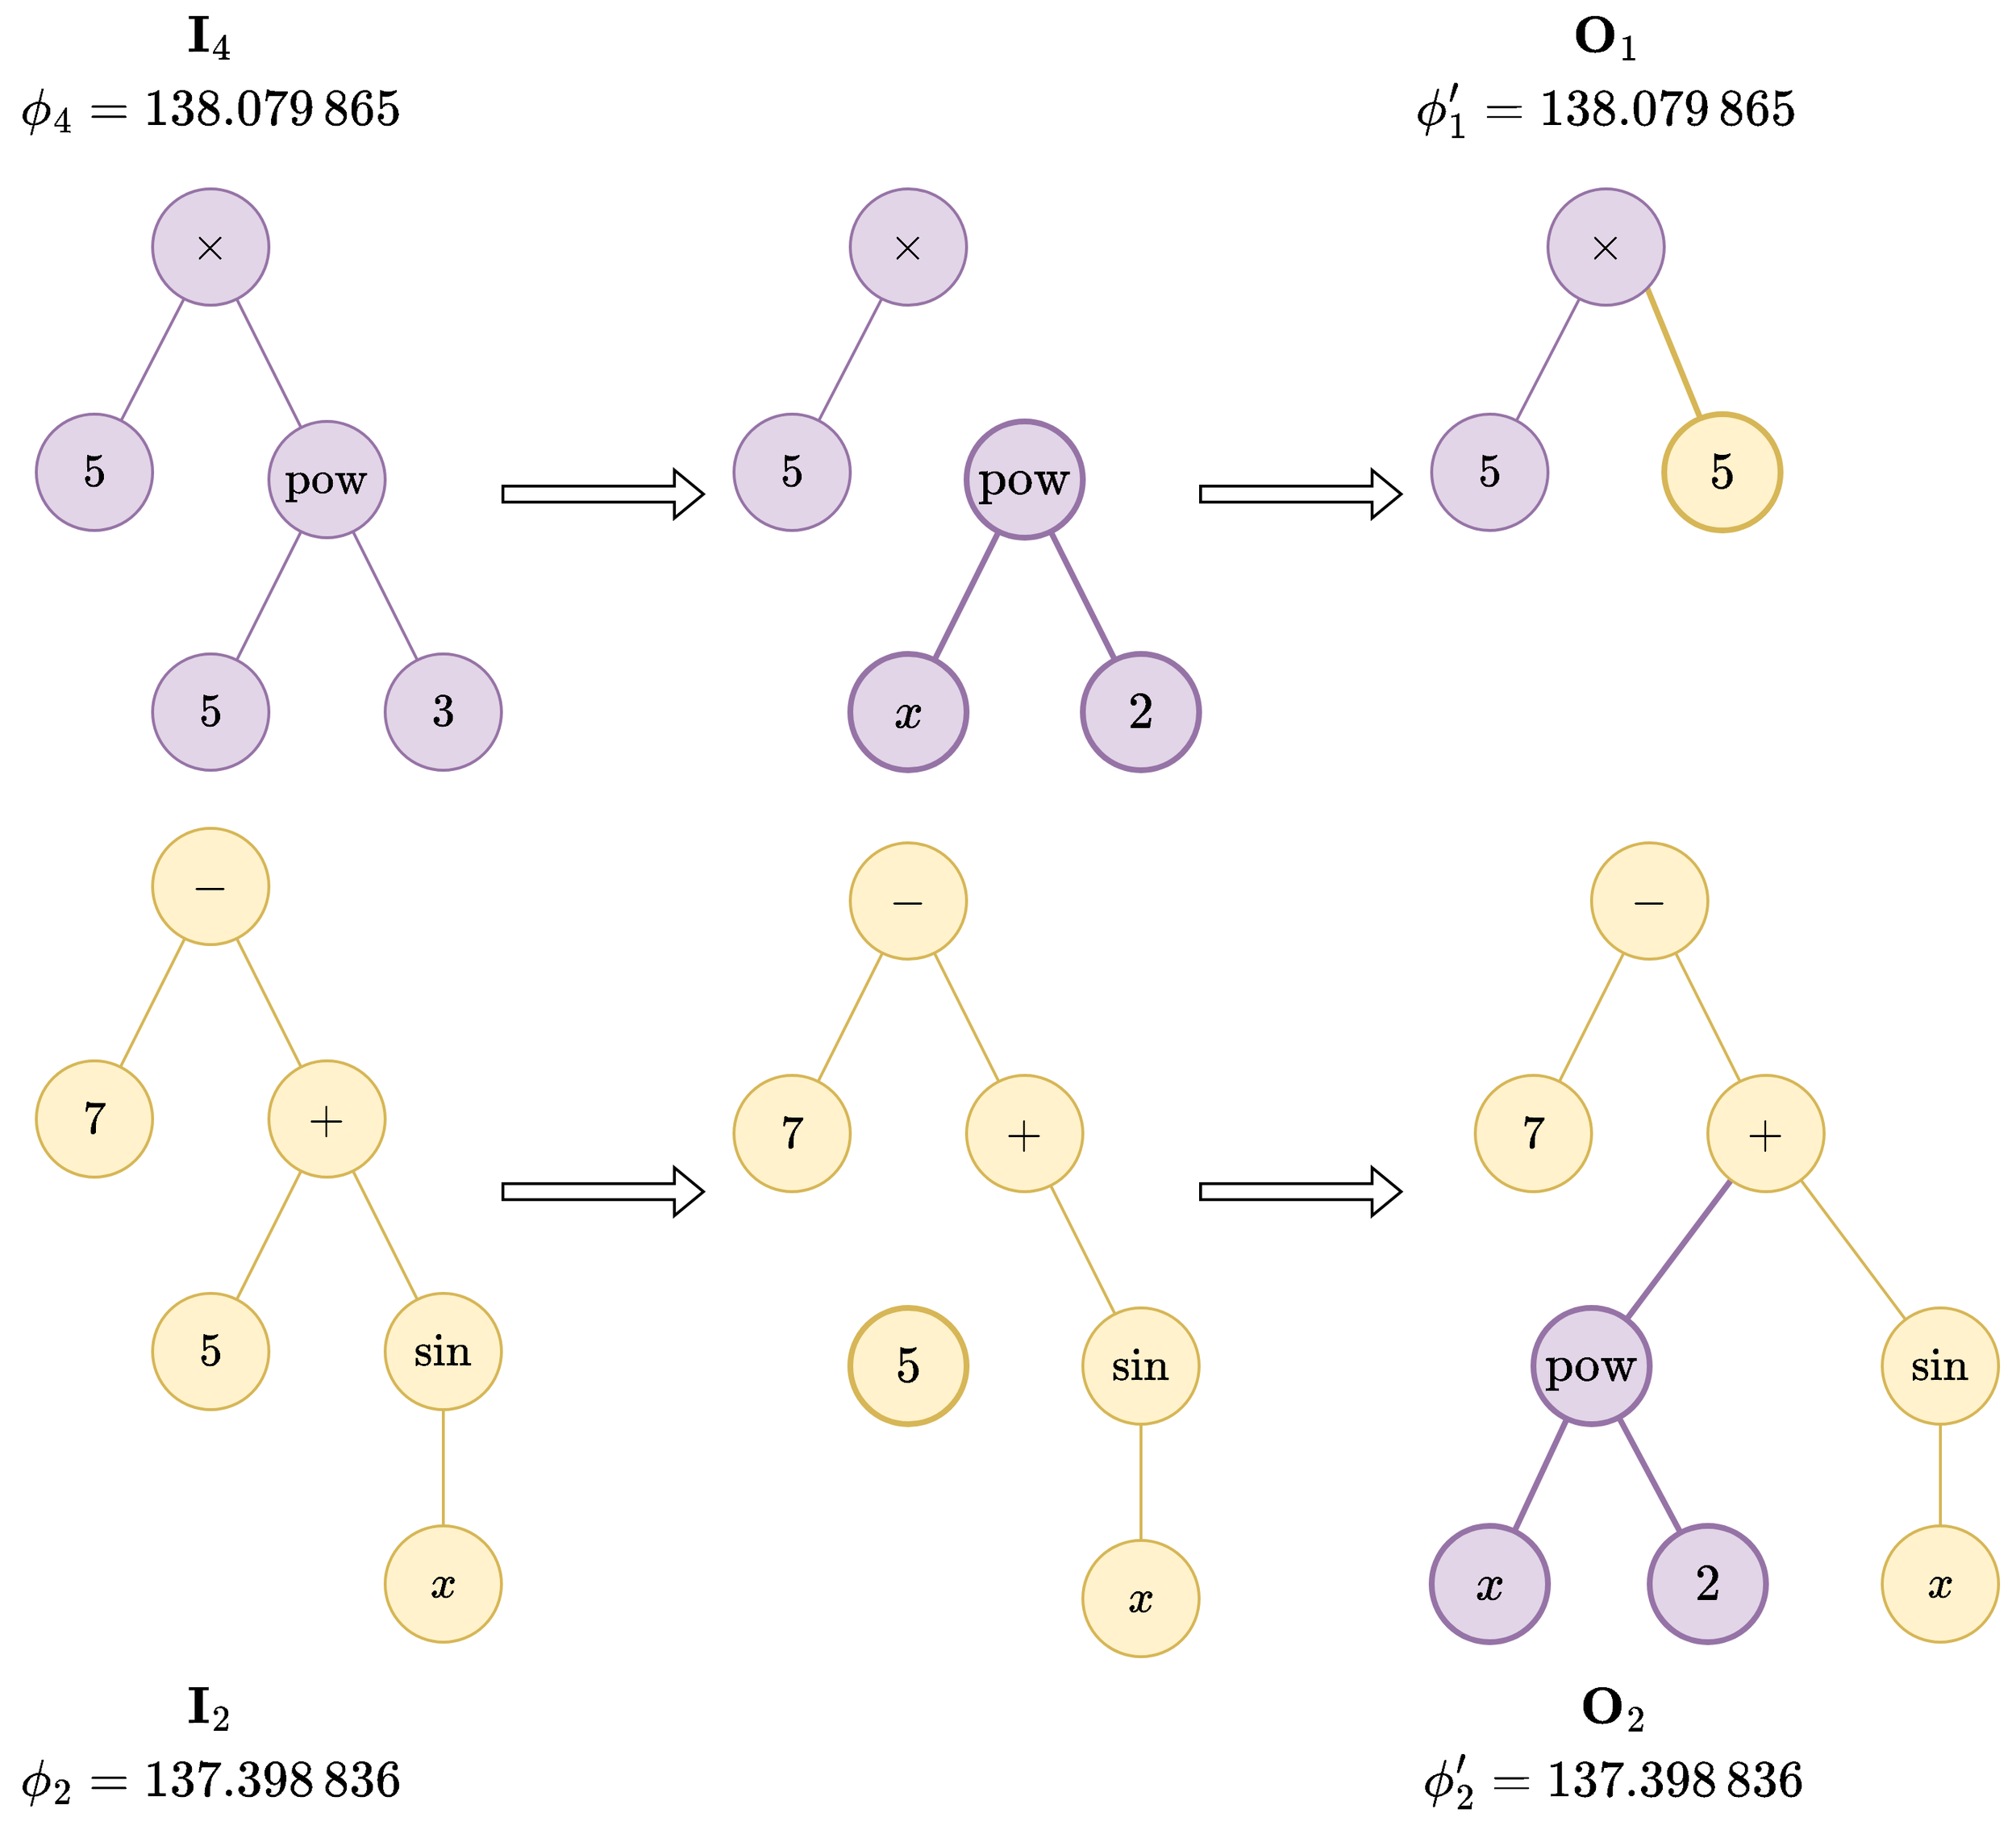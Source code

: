 <mxfile version="21.5.0" type="device">
  <diagram name="Page-1" id="Gv-ZMRfUbLfp-XQoBL5b">
    <mxGraphModel dx="2026" dy="1197" grid="1" gridSize="10" guides="1" tooltips="1" connect="1" arrows="1" fold="1" page="1" pageScale="1" pageWidth="827" pageHeight="1169" math="1" shadow="0">
      <root>
        <mxCell id="0" />
        <mxCell id="1" parent="0" />
        <mxCell id="Zl0RVTOyAOzb0Fg0_uol-5" value="" style="rounded=0;orthogonalLoop=1;jettySize=auto;html=1;endArrow=none;endFill=0;strokeWidth=2;fillColor=#e1d5e7;strokeColor=#9673a6;" edge="1" parent="1" source="Zl0RVTOyAOzb0Fg0_uol-1" target="Zl0RVTOyAOzb0Fg0_uol-6">
          <mxGeometry relative="1" as="geometry">
            <mxPoint x="520" y="550" as="targetPoint" />
          </mxGeometry>
        </mxCell>
        <mxCell id="Zl0RVTOyAOzb0Fg0_uol-8" style="rounded=0;orthogonalLoop=1;jettySize=auto;html=1;endArrow=none;endFill=0;strokeWidth=2;fillColor=#e1d5e7;strokeColor=#9673a6;" edge="1" parent="1" source="Zl0RVTOyAOzb0Fg0_uol-1" target="Zl0RVTOyAOzb0Fg0_uol-7">
          <mxGeometry relative="1" as="geometry" />
        </mxCell>
        <mxCell id="Zl0RVTOyAOzb0Fg0_uol-1" value="$$\times$$" style="ellipse;whiteSpace=wrap;html=1;aspect=fixed;fontSize=27;fillColor=#e1d5e7;strokeColor=#9673a6;strokeWidth=2;" vertex="1" parent="1">
          <mxGeometry x="480" y="390" width="80" height="80" as="geometry" />
        </mxCell>
        <mxCell id="Zl0RVTOyAOzb0Fg0_uol-16" value="" style="rounded=0;orthogonalLoop=1;jettySize=auto;html=1;endArrow=none;endFill=0;strokeWidth=2;fillColor=#e1d5e7;strokeColor=#9673a6;" edge="1" parent="1" source="Zl0RVTOyAOzb0Fg0_uol-6" target="Zl0RVTOyAOzb0Fg0_uol-15">
          <mxGeometry relative="1" as="geometry" />
        </mxCell>
        <mxCell id="Zl0RVTOyAOzb0Fg0_uol-18" value="" style="rounded=0;orthogonalLoop=1;jettySize=auto;html=1;endArrow=none;endFill=0;strokeWidth=2;fillColor=#e1d5e7;strokeColor=#9673a6;" edge="1" parent="1" source="Zl0RVTOyAOzb0Fg0_uol-6" target="Zl0RVTOyAOzb0Fg0_uol-17">
          <mxGeometry relative="1" as="geometry">
            <mxPoint x="662.111" y="714.223" as="targetPoint" />
          </mxGeometry>
        </mxCell>
        <mxCell id="Zl0RVTOyAOzb0Fg0_uol-6" value="$$\mathrm{pow}$$" style="ellipse;whiteSpace=wrap;html=1;aspect=fixed;fontSize=27;fillColor=#e1d5e7;strokeColor=#9673a6;strokeWidth=2;" vertex="1" parent="1">
          <mxGeometry x="560" y="550" width="80" height="80" as="geometry" />
        </mxCell>
        <mxCell id="Zl0RVTOyAOzb0Fg0_uol-7" value="$$5$$" style="ellipse;whiteSpace=wrap;html=1;aspect=fixed;fontSize=27;fillColor=#e1d5e7;strokeColor=#9673a6;strokeWidth=2;" vertex="1" parent="1">
          <mxGeometry x="400" y="545" width="80" height="80" as="geometry" />
        </mxCell>
        <mxCell id="Zl0RVTOyAOzb0Fg0_uol-15" value="$$5$$" style="ellipse;whiteSpace=wrap;html=1;aspect=fixed;fontSize=27;fillColor=#e1d5e7;strokeColor=#9673a6;strokeWidth=2;" vertex="1" parent="1">
          <mxGeometry x="480" y="710" width="80" height="80" as="geometry" />
        </mxCell>
        <mxCell id="Zl0RVTOyAOzb0Fg0_uol-17" value="$$3$$" style="ellipse;whiteSpace=wrap;html=1;aspect=fixed;fontSize=27;fillColor=#e1d5e7;strokeColor=#9673a6;strokeWidth=2;" vertex="1" parent="1">
          <mxGeometry x="640" y="710" width="80" height="80" as="geometry" />
        </mxCell>
        <mxCell id="Zl0RVTOyAOzb0Fg0_uol-19" value="" style="rounded=0;orthogonalLoop=1;jettySize=auto;html=1;endArrow=none;endFill=0;strokeWidth=2;fillColor=#fff2cc;strokeColor=#d6b656;" edge="1" parent="1" source="Zl0RVTOyAOzb0Fg0_uol-21" target="Zl0RVTOyAOzb0Fg0_uol-24">
          <mxGeometry relative="1" as="geometry">
            <mxPoint x="520" y="990" as="targetPoint" />
          </mxGeometry>
        </mxCell>
        <mxCell id="Zl0RVTOyAOzb0Fg0_uol-20" style="rounded=0;orthogonalLoop=1;jettySize=auto;html=1;endArrow=none;endFill=0;strokeWidth=2;fillColor=#fff2cc;strokeColor=#d6b656;" edge="1" parent="1" source="Zl0RVTOyAOzb0Fg0_uol-21" target="Zl0RVTOyAOzb0Fg0_uol-27">
          <mxGeometry relative="1" as="geometry" />
        </mxCell>
        <mxCell id="Zl0RVTOyAOzb0Fg0_uol-21" value="$$-$$" style="ellipse;whiteSpace=wrap;html=1;aspect=fixed;fontSize=27;fillColor=#fff2cc;strokeColor=#d6b656;strokeWidth=2;" vertex="1" parent="1">
          <mxGeometry x="480" y="830" width="80" height="80" as="geometry" />
        </mxCell>
        <mxCell id="Zl0RVTOyAOzb0Fg0_uol-22" value="" style="rounded=0;orthogonalLoop=1;jettySize=auto;html=1;endArrow=none;endFill=0;strokeWidth=2;fillColor=#fff2cc;strokeColor=#d6b656;" edge="1" parent="1" source="Zl0RVTOyAOzb0Fg0_uol-24" target="Zl0RVTOyAOzb0Fg0_uol-32">
          <mxGeometry relative="1" as="geometry" />
        </mxCell>
        <mxCell id="Zl0RVTOyAOzb0Fg0_uol-35" value="" style="rounded=0;orthogonalLoop=1;jettySize=auto;html=1;endArrow=none;endFill=0;strokeWidth=2;fillColor=#fff2cc;strokeColor=#d6b656;" edge="1" parent="1" source="Zl0RVTOyAOzb0Fg0_uol-24" target="Zl0RVTOyAOzb0Fg0_uol-34">
          <mxGeometry relative="1" as="geometry" />
        </mxCell>
        <mxCell id="Zl0RVTOyAOzb0Fg0_uol-24" value="$$+$$" style="ellipse;whiteSpace=wrap;html=1;aspect=fixed;fontSize=27;fillColor=#fff2cc;strokeColor=#d6b656;strokeWidth=2;" vertex="1" parent="1">
          <mxGeometry x="560" y="990" width="80" height="80" as="geometry" />
        </mxCell>
        <mxCell id="Zl0RVTOyAOzb0Fg0_uol-27" value="$$7$$" style="ellipse;whiteSpace=wrap;html=1;aspect=fixed;fontSize=27;fillColor=#fff2cc;strokeColor=#d6b656;strokeWidth=2;" vertex="1" parent="1">
          <mxGeometry x="400" y="990" width="80" height="80" as="geometry" />
        </mxCell>
        <mxCell id="Zl0RVTOyAOzb0Fg0_uol-32" value="$$5$$" style="ellipse;whiteSpace=wrap;html=1;aspect=fixed;fontSize=27;fillColor=#fff2cc;strokeColor=#d6b656;strokeWidth=2;" vertex="1" parent="1">
          <mxGeometry x="480" y="1150" width="80" height="80" as="geometry" />
        </mxCell>
        <mxCell id="Zl0RVTOyAOzb0Fg0_uol-37" value="" style="edgeStyle=orthogonalEdgeStyle;rounded=0;orthogonalLoop=1;jettySize=auto;html=1;strokeWidth=2;fillColor=#fff2cc;strokeColor=#d6b656;endArrow=none;endFill=0;" edge="1" parent="1" source="Zl0RVTOyAOzb0Fg0_uol-34" target="Zl0RVTOyAOzb0Fg0_uol-36">
          <mxGeometry relative="1" as="geometry" />
        </mxCell>
        <mxCell id="Zl0RVTOyAOzb0Fg0_uol-34" value="$$\sin$$" style="ellipse;whiteSpace=wrap;html=1;aspect=fixed;fontSize=27;fillColor=#fff2cc;strokeColor=#d6b656;strokeWidth=2;" vertex="1" parent="1">
          <mxGeometry x="640" y="1150" width="80" height="80" as="geometry" />
        </mxCell>
        <mxCell id="Zl0RVTOyAOzb0Fg0_uol-36" value="$$x$$" style="ellipse;whiteSpace=wrap;html=1;aspect=fixed;fontSize=27;fillColor=#fff2cc;strokeColor=#d6b656;strokeWidth=2;" vertex="1" parent="1">
          <mxGeometry x="640" y="1310" width="80" height="80" as="geometry" />
        </mxCell>
        <mxCell id="Zl0RVTOyAOzb0Fg0_uol-58" style="rounded=0;orthogonalLoop=1;jettySize=auto;html=1;endArrow=none;endFill=0;strokeWidth=2;fillColor=#e1d5e7;strokeColor=#9673a6;" edge="1" parent="1" source="Zl0RVTOyAOzb0Fg0_uol-59" target="Zl0RVTOyAOzb0Fg0_uol-63">
          <mxGeometry relative="1" as="geometry" />
        </mxCell>
        <mxCell id="Zl0RVTOyAOzb0Fg0_uol-59" value="$$\times$$" style="ellipse;whiteSpace=wrap;html=1;aspect=fixed;fontSize=27;fillColor=#e1d5e7;strokeColor=#9673a6;strokeWidth=2;" vertex="1" parent="1">
          <mxGeometry x="960" y="390" width="80" height="80" as="geometry" />
        </mxCell>
        <mxCell id="Zl0RVTOyAOzb0Fg0_uol-60" value="" style="rounded=0;orthogonalLoop=1;jettySize=auto;html=1;endArrow=none;endFill=0;strokeWidth=4;fillColor=#e1d5e7;strokeColor=#9673a6;fontStyle=0;fontSize=30;" edge="1" parent="1" source="Zl0RVTOyAOzb0Fg0_uol-62" target="Zl0RVTOyAOzb0Fg0_uol-64">
          <mxGeometry relative="1" as="geometry" />
        </mxCell>
        <mxCell id="Zl0RVTOyAOzb0Fg0_uol-61" value="" style="rounded=0;orthogonalLoop=1;jettySize=auto;html=1;endArrow=none;endFill=0;strokeWidth=4;fillColor=#e1d5e7;strokeColor=#9673a6;fontStyle=0;fontSize=30;" edge="1" parent="1" source="Zl0RVTOyAOzb0Fg0_uol-62" target="Zl0RVTOyAOzb0Fg0_uol-65">
          <mxGeometry relative="1" as="geometry">
            <mxPoint x="1142.111" y="714.223" as="targetPoint" />
          </mxGeometry>
        </mxCell>
        <mxCell id="Zl0RVTOyAOzb0Fg0_uol-62" value="$$\mathrm{pow}$$" style="ellipse;whiteSpace=wrap;html=1;aspect=fixed;fontSize=30;fillColor=#e1d5e7;strokeColor=#9673a6;strokeWidth=4;fontStyle=0" vertex="1" parent="1">
          <mxGeometry x="1040" y="550" width="80" height="80" as="geometry" />
        </mxCell>
        <mxCell id="Zl0RVTOyAOzb0Fg0_uol-63" value="$$5$$" style="ellipse;whiteSpace=wrap;html=1;aspect=fixed;fontSize=27;fillColor=#e1d5e7;strokeColor=#9673a6;strokeWidth=2;" vertex="1" parent="1">
          <mxGeometry x="880" y="545" width="80" height="80" as="geometry" />
        </mxCell>
        <mxCell id="Zl0RVTOyAOzb0Fg0_uol-64" value="$$x$$" style="ellipse;whiteSpace=wrap;html=1;aspect=fixed;fontSize=30;fillColor=#e1d5e7;strokeColor=#9673a6;strokeWidth=4;fontStyle=0" vertex="1" parent="1">
          <mxGeometry x="960" y="710" width="80" height="80" as="geometry" />
        </mxCell>
        <mxCell id="Zl0RVTOyAOzb0Fg0_uol-65" value="$$2$$" style="ellipse;whiteSpace=wrap;html=1;aspect=fixed;fontSize=30;fillColor=#e1d5e7;strokeColor=#9673a6;strokeWidth=4;fontStyle=0" vertex="1" parent="1">
          <mxGeometry x="1120" y="710" width="80" height="80" as="geometry" />
        </mxCell>
        <mxCell id="Zl0RVTOyAOzb0Fg0_uol-66" value="" style="rounded=0;orthogonalLoop=1;jettySize=auto;html=1;endArrow=none;endFill=0;strokeWidth=2;fillColor=#fff2cc;strokeColor=#d6b656;" edge="1" parent="1" source="Zl0RVTOyAOzb0Fg0_uol-68" target="Zl0RVTOyAOzb0Fg0_uol-71">
          <mxGeometry relative="1" as="geometry">
            <mxPoint x="1000" y="1000" as="targetPoint" />
          </mxGeometry>
        </mxCell>
        <mxCell id="Zl0RVTOyAOzb0Fg0_uol-67" style="rounded=0;orthogonalLoop=1;jettySize=auto;html=1;endArrow=none;endFill=0;strokeWidth=2;fillColor=#fff2cc;strokeColor=#d6b656;" edge="1" parent="1" source="Zl0RVTOyAOzb0Fg0_uol-68" target="Zl0RVTOyAOzb0Fg0_uol-72">
          <mxGeometry relative="1" as="geometry" />
        </mxCell>
        <mxCell id="Zl0RVTOyAOzb0Fg0_uol-68" value="$$-$$" style="ellipse;whiteSpace=wrap;html=1;aspect=fixed;fontSize=27;fillColor=#fff2cc;strokeColor=#d6b656;strokeWidth=2;" vertex="1" parent="1">
          <mxGeometry x="960" y="840" width="80" height="80" as="geometry" />
        </mxCell>
        <mxCell id="Zl0RVTOyAOzb0Fg0_uol-70" value="" style="rounded=0;orthogonalLoop=1;jettySize=auto;html=1;endArrow=none;endFill=0;strokeWidth=2;fillColor=#fff2cc;strokeColor=#d6b656;" edge="1" parent="1" source="Zl0RVTOyAOzb0Fg0_uol-71" target="Zl0RVTOyAOzb0Fg0_uol-75">
          <mxGeometry relative="1" as="geometry" />
        </mxCell>
        <mxCell id="Zl0RVTOyAOzb0Fg0_uol-71" value="$$+$$" style="ellipse;whiteSpace=wrap;html=1;aspect=fixed;fontSize=27;fillColor=#fff2cc;strokeColor=#d6b656;strokeWidth=2;" vertex="1" parent="1">
          <mxGeometry x="1040" y="1000" width="80" height="80" as="geometry" />
        </mxCell>
        <mxCell id="Zl0RVTOyAOzb0Fg0_uol-72" value="$$7$$" style="ellipse;whiteSpace=wrap;html=1;aspect=fixed;fontSize=27;fillColor=#fff2cc;strokeColor=#d6b656;strokeWidth=2;" vertex="1" parent="1">
          <mxGeometry x="880" y="1000" width="80" height="80" as="geometry" />
        </mxCell>
        <mxCell id="Zl0RVTOyAOzb0Fg0_uol-73" value="$$5$$" style="ellipse;whiteSpace=wrap;html=1;aspect=fixed;fontSize=30;fillColor=#fff2cc;strokeColor=#d6b656;strokeWidth=4;" vertex="1" parent="1">
          <mxGeometry x="960" y="1160" width="80" height="80" as="geometry" />
        </mxCell>
        <mxCell id="Zl0RVTOyAOzb0Fg0_uol-74" value="" style="edgeStyle=orthogonalEdgeStyle;rounded=0;orthogonalLoop=1;jettySize=auto;html=1;strokeWidth=2;fillColor=#fff2cc;strokeColor=#d6b656;endArrow=none;endFill=0;" edge="1" parent="1" source="Zl0RVTOyAOzb0Fg0_uol-75" target="Zl0RVTOyAOzb0Fg0_uol-76">
          <mxGeometry relative="1" as="geometry" />
        </mxCell>
        <mxCell id="Zl0RVTOyAOzb0Fg0_uol-75" value="$$\sin$$" style="ellipse;whiteSpace=wrap;html=1;aspect=fixed;fontSize=27;fillColor=#fff2cc;strokeColor=#d6b656;strokeWidth=2;" vertex="1" parent="1">
          <mxGeometry x="1120" y="1160" width="80" height="80" as="geometry" />
        </mxCell>
        <mxCell id="Zl0RVTOyAOzb0Fg0_uol-76" value="$$x$$" style="ellipse;whiteSpace=wrap;html=1;aspect=fixed;fontSize=27;fillColor=#fff2cc;strokeColor=#d6b656;strokeWidth=2;" vertex="1" parent="1">
          <mxGeometry x="1120" y="1320" width="80" height="80" as="geometry" />
        </mxCell>
        <mxCell id="Zl0RVTOyAOzb0Fg0_uol-77" style="rounded=0;orthogonalLoop=1;jettySize=auto;html=1;endArrow=none;endFill=0;strokeWidth=2;fillColor=#e1d5e7;strokeColor=#9673a6;" edge="1" parent="1" source="Zl0RVTOyAOzb0Fg0_uol-78" target="Zl0RVTOyAOzb0Fg0_uol-82">
          <mxGeometry relative="1" as="geometry" />
        </mxCell>
        <mxCell id="Zl0RVTOyAOzb0Fg0_uol-95" style="rounded=0;orthogonalLoop=1;jettySize=auto;html=1;exitX=1;exitY=1;exitDx=0;exitDy=0;endArrow=none;endFill=0;strokeWidth=4;fillColor=#fff2cc;strokeColor=#d6b656;" edge="1" parent="1" source="Zl0RVTOyAOzb0Fg0_uol-78" target="Zl0RVTOyAOzb0Fg0_uol-91">
          <mxGeometry relative="1" as="geometry" />
        </mxCell>
        <mxCell id="Zl0RVTOyAOzb0Fg0_uol-78" value="$$\times$$" style="ellipse;whiteSpace=wrap;html=1;aspect=fixed;fontSize=27;fillColor=#e1d5e7;strokeColor=#9673a6;strokeWidth=2;" vertex="1" parent="1">
          <mxGeometry x="1440" y="390" width="80" height="80" as="geometry" />
        </mxCell>
        <mxCell id="Zl0RVTOyAOzb0Fg0_uol-79" value="" style="rounded=0;orthogonalLoop=1;jettySize=auto;html=1;endArrow=none;endFill=0;strokeWidth=4;fillColor=#e1d5e7;strokeColor=#9673a6;fontSize=30;" edge="1" parent="1" source="Zl0RVTOyAOzb0Fg0_uol-81" target="Zl0RVTOyAOzb0Fg0_uol-83">
          <mxGeometry relative="1" as="geometry" />
        </mxCell>
        <mxCell id="Zl0RVTOyAOzb0Fg0_uol-80" value="" style="rounded=0;orthogonalLoop=1;jettySize=auto;html=1;endArrow=none;endFill=0;strokeWidth=4;fillColor=#e1d5e7;strokeColor=#9673a6;fontSize=30;" edge="1" parent="1" source="Zl0RVTOyAOzb0Fg0_uol-81" target="Zl0RVTOyAOzb0Fg0_uol-84">
          <mxGeometry relative="1" as="geometry">
            <mxPoint x="1542.111" y="1314.223" as="targetPoint" />
          </mxGeometry>
        </mxCell>
        <mxCell id="Zl0RVTOyAOzb0Fg0_uol-81" value="$$\mathrm{pow}$$" style="ellipse;whiteSpace=wrap;html=1;aspect=fixed;fontSize=30;fillColor=#e1d5e7;strokeColor=#9673a6;strokeWidth=4;" vertex="1" parent="1">
          <mxGeometry x="1430" y="1160" width="80" height="80" as="geometry" />
        </mxCell>
        <mxCell id="Zl0RVTOyAOzb0Fg0_uol-82" value="$$5$$" style="ellipse;whiteSpace=wrap;html=1;aspect=fixed;fontSize=27;fillColor=#e1d5e7;strokeColor=#9673a6;strokeWidth=2;" vertex="1" parent="1">
          <mxGeometry x="1360" y="545" width="80" height="80" as="geometry" />
        </mxCell>
        <mxCell id="Zl0RVTOyAOzb0Fg0_uol-83" value="$$x$$" style="ellipse;whiteSpace=wrap;html=1;aspect=fixed;fontSize=30;fillColor=#e1d5e7;strokeColor=#9673a6;strokeWidth=4;" vertex="1" parent="1">
          <mxGeometry x="1360" y="1310" width="80" height="80" as="geometry" />
        </mxCell>
        <mxCell id="Zl0RVTOyAOzb0Fg0_uol-84" value="$$2$$" style="ellipse;whiteSpace=wrap;html=1;aspect=fixed;fontSize=30;fillColor=#e1d5e7;strokeColor=#9673a6;strokeWidth=4;" vertex="1" parent="1">
          <mxGeometry x="1510" y="1310" width="80" height="80" as="geometry" />
        </mxCell>
        <mxCell id="Zl0RVTOyAOzb0Fg0_uol-85" value="" style="rounded=0;orthogonalLoop=1;jettySize=auto;html=1;endArrow=none;endFill=0;strokeWidth=2;fillColor=#fff2cc;strokeColor=#d6b656;" edge="1" parent="1" source="Zl0RVTOyAOzb0Fg0_uol-87" target="Zl0RVTOyAOzb0Fg0_uol-89">
          <mxGeometry relative="1" as="geometry">
            <mxPoint x="1510" y="1000" as="targetPoint" />
          </mxGeometry>
        </mxCell>
        <mxCell id="Zl0RVTOyAOzb0Fg0_uol-86" style="rounded=0;orthogonalLoop=1;jettySize=auto;html=1;endArrow=none;endFill=0;strokeWidth=2;fillColor=#fff2cc;strokeColor=#d6b656;" edge="1" parent="1" source="Zl0RVTOyAOzb0Fg0_uol-87" target="Zl0RVTOyAOzb0Fg0_uol-90">
          <mxGeometry relative="1" as="geometry" />
        </mxCell>
        <mxCell id="Zl0RVTOyAOzb0Fg0_uol-87" value="$$-$$" style="ellipse;whiteSpace=wrap;html=1;aspect=fixed;fontSize=27;fillColor=#fff2cc;strokeColor=#d6b656;strokeWidth=2;" vertex="1" parent="1">
          <mxGeometry x="1470" y="840" width="80" height="80" as="geometry" />
        </mxCell>
        <mxCell id="Zl0RVTOyAOzb0Fg0_uol-88" value="" style="rounded=0;orthogonalLoop=1;jettySize=auto;html=1;endArrow=none;endFill=0;strokeWidth=2;fillColor=#fff2cc;strokeColor=#d6b656;" edge="1" parent="1" source="Zl0RVTOyAOzb0Fg0_uol-89" target="Zl0RVTOyAOzb0Fg0_uol-93">
          <mxGeometry relative="1" as="geometry" />
        </mxCell>
        <mxCell id="Zl0RVTOyAOzb0Fg0_uol-96" style="rounded=0;orthogonalLoop=1;jettySize=auto;html=1;endArrow=none;endFill=0;strokeWidth=4;fillColor=#e1d5e7;strokeColor=#9673a6;" edge="1" parent="1" source="Zl0RVTOyAOzb0Fg0_uol-89" target="Zl0RVTOyAOzb0Fg0_uol-81">
          <mxGeometry relative="1" as="geometry" />
        </mxCell>
        <mxCell id="Zl0RVTOyAOzb0Fg0_uol-89" value="$$+$$" style="ellipse;whiteSpace=wrap;html=1;aspect=fixed;fontSize=27;fillColor=#fff2cc;strokeColor=#d6b656;strokeWidth=2;" vertex="1" parent="1">
          <mxGeometry x="1550" y="1000" width="80" height="80" as="geometry" />
        </mxCell>
        <mxCell id="Zl0RVTOyAOzb0Fg0_uol-90" value="$$7$$" style="ellipse;whiteSpace=wrap;html=1;aspect=fixed;fontSize=27;fillColor=#fff2cc;strokeColor=#d6b656;strokeWidth=2;" vertex="1" parent="1">
          <mxGeometry x="1390" y="1000" width="80" height="80" as="geometry" />
        </mxCell>
        <mxCell id="Zl0RVTOyAOzb0Fg0_uol-91" value="$$5$$" style="ellipse;whiteSpace=wrap;html=1;aspect=fixed;fontSize=30;fillColor=#fff2cc;strokeColor=#d6b656;strokeWidth=4;" vertex="1" parent="1">
          <mxGeometry x="1520" y="545" width="80" height="80" as="geometry" />
        </mxCell>
        <mxCell id="Zl0RVTOyAOzb0Fg0_uol-92" value="" style="rounded=0;orthogonalLoop=1;jettySize=auto;html=1;strokeWidth=2;fillColor=#fff2cc;strokeColor=#d6b656;endArrow=none;endFill=0;" edge="1" parent="1" source="Zl0RVTOyAOzb0Fg0_uol-93" target="Zl0RVTOyAOzb0Fg0_uol-94">
          <mxGeometry relative="1" as="geometry">
            <mxPoint x="1590" y="1240.0" as="sourcePoint" />
            <mxPoint x="1590" y="1310.0" as="targetPoint" />
          </mxGeometry>
        </mxCell>
        <mxCell id="Zl0RVTOyAOzb0Fg0_uol-93" value="$$\sin$$" style="ellipse;whiteSpace=wrap;html=1;aspect=fixed;fontSize=27;fillColor=#fff2cc;strokeColor=#d6b656;strokeWidth=2;" vertex="1" parent="1">
          <mxGeometry x="1670" y="1160" width="80" height="80" as="geometry" />
        </mxCell>
        <mxCell id="Zl0RVTOyAOzb0Fg0_uol-94" value="$$x$$" style="ellipse;whiteSpace=wrap;html=1;aspect=fixed;fontSize=27;fillColor=#fff2cc;strokeColor=#d6b656;strokeWidth=2;" vertex="1" parent="1">
          <mxGeometry x="1670" y="1310" width="80" height="80" as="geometry" />
        </mxCell>
        <mxCell id="Zl0RVTOyAOzb0Fg0_uol-97" value="" style="shape=flexArrow;endArrow=classic;html=1;rounded=0;strokeWidth=2;" edge="1" parent="1">
          <mxGeometry width="50" height="50" relative="1" as="geometry">
            <mxPoint x="720" y="600" as="sourcePoint" />
            <mxPoint x="860" y="600" as="targetPoint" />
          </mxGeometry>
        </mxCell>
        <mxCell id="Zl0RVTOyAOzb0Fg0_uol-98" value="" style="shape=flexArrow;endArrow=classic;html=1;rounded=0;strokeWidth=2;" edge="1" parent="1">
          <mxGeometry width="50" height="50" relative="1" as="geometry">
            <mxPoint x="720" y="1080" as="sourcePoint" />
            <mxPoint x="860" y="1080" as="targetPoint" />
          </mxGeometry>
        </mxCell>
        <mxCell id="Zl0RVTOyAOzb0Fg0_uol-99" value="" style="shape=flexArrow;endArrow=classic;html=1;rounded=0;strokeWidth=2;" edge="1" parent="1">
          <mxGeometry width="50" height="50" relative="1" as="geometry">
            <mxPoint x="1200" y="600" as="sourcePoint" />
            <mxPoint x="1340" y="600" as="targetPoint" />
          </mxGeometry>
        </mxCell>
        <mxCell id="Zl0RVTOyAOzb0Fg0_uol-100" value="" style="shape=flexArrow;endArrow=classic;html=1;rounded=0;strokeWidth=2;" edge="1" parent="1">
          <mxGeometry width="50" height="50" relative="1" as="geometry">
            <mxPoint x="1200" y="1080" as="sourcePoint" />
            <mxPoint x="1340" y="1080" as="targetPoint" />
          </mxGeometry>
        </mxCell>
        <mxCell id="Zl0RVTOyAOzb0Fg0_uol-104" value="$$\phi_4 = 138.079\,865$$" style="text;html=1;strokeColor=none;fillColor=none;align=center;verticalAlign=middle;whiteSpace=wrap;rounded=0;fontSize=30;" vertex="1" parent="1">
          <mxGeometry x="375" y="310" width="290" height="50" as="geometry" />
        </mxCell>
        <mxCell id="Zl0RVTOyAOzb0Fg0_uol-105" value="&lt;font style=&quot;font-size: 30px;&quot;&gt;$$\mathbf{I}_4$$&lt;/font&gt;" style="text;html=1;strokeColor=none;fillColor=none;align=center;verticalAlign=middle;whiteSpace=wrap;rounded=0;" vertex="1" parent="1">
          <mxGeometry x="490" y="260" width="60" height="50" as="geometry" />
        </mxCell>
        <mxCell id="Zl0RVTOyAOzb0Fg0_uol-106" value="$$\phi_2 = 137.398\,836$$" style="text;html=1;strokeColor=none;fillColor=none;align=center;verticalAlign=middle;whiteSpace=wrap;rounded=0;fontSize=30;" vertex="1" parent="1">
          <mxGeometry x="375" y="1460" width="290" height="50" as="geometry" />
        </mxCell>
        <mxCell id="Zl0RVTOyAOzb0Fg0_uol-107" value="&lt;font style=&quot;font-size: 30px;&quot;&gt;$$\mathbf{I}_2$$&lt;/font&gt;" style="text;html=1;strokeColor=none;fillColor=none;align=center;verticalAlign=middle;whiteSpace=wrap;rounded=0;" vertex="1" parent="1">
          <mxGeometry x="490" y="1410" width="60" height="50" as="geometry" />
        </mxCell>
        <mxCell id="Zl0RVTOyAOzb0Fg0_uol-108" value="$$\phi&#39;_1 = 138.079\,865$$" style="text;html=1;strokeColor=none;fillColor=none;align=center;verticalAlign=middle;whiteSpace=wrap;rounded=0;fontSize=30;" vertex="1" parent="1">
          <mxGeometry x="1335" y="310" width="290" height="50" as="geometry" />
        </mxCell>
        <mxCell id="Zl0RVTOyAOzb0Fg0_uol-109" value="&lt;font style=&quot;font-size: 30px;&quot;&gt;$$\mathbf{O}_1$$&lt;/font&gt;" style="text;html=1;strokeColor=none;fillColor=none;align=center;verticalAlign=middle;whiteSpace=wrap;rounded=0;" vertex="1" parent="1">
          <mxGeometry x="1450" y="260" width="60" height="50" as="geometry" />
        </mxCell>
        <mxCell id="Zl0RVTOyAOzb0Fg0_uol-113" value="$$\phi&#39;_2 = 137.398\,836$$" style="text;html=1;strokeColor=none;fillColor=none;align=center;verticalAlign=middle;whiteSpace=wrap;rounded=0;fontSize=30;" vertex="1" parent="1">
          <mxGeometry x="1340" y="1460" width="290" height="50" as="geometry" />
        </mxCell>
        <mxCell id="Zl0RVTOyAOzb0Fg0_uol-114" value="&lt;font style=&quot;font-size: 30px;&quot;&gt;$$\mathbf{O}_2$$&lt;/font&gt;" style="text;html=1;strokeColor=none;fillColor=none;align=center;verticalAlign=middle;whiteSpace=wrap;rounded=0;" vertex="1" parent="1">
          <mxGeometry x="1455" y="1410" width="60" height="50" as="geometry" />
        </mxCell>
      </root>
    </mxGraphModel>
  </diagram>
</mxfile>
